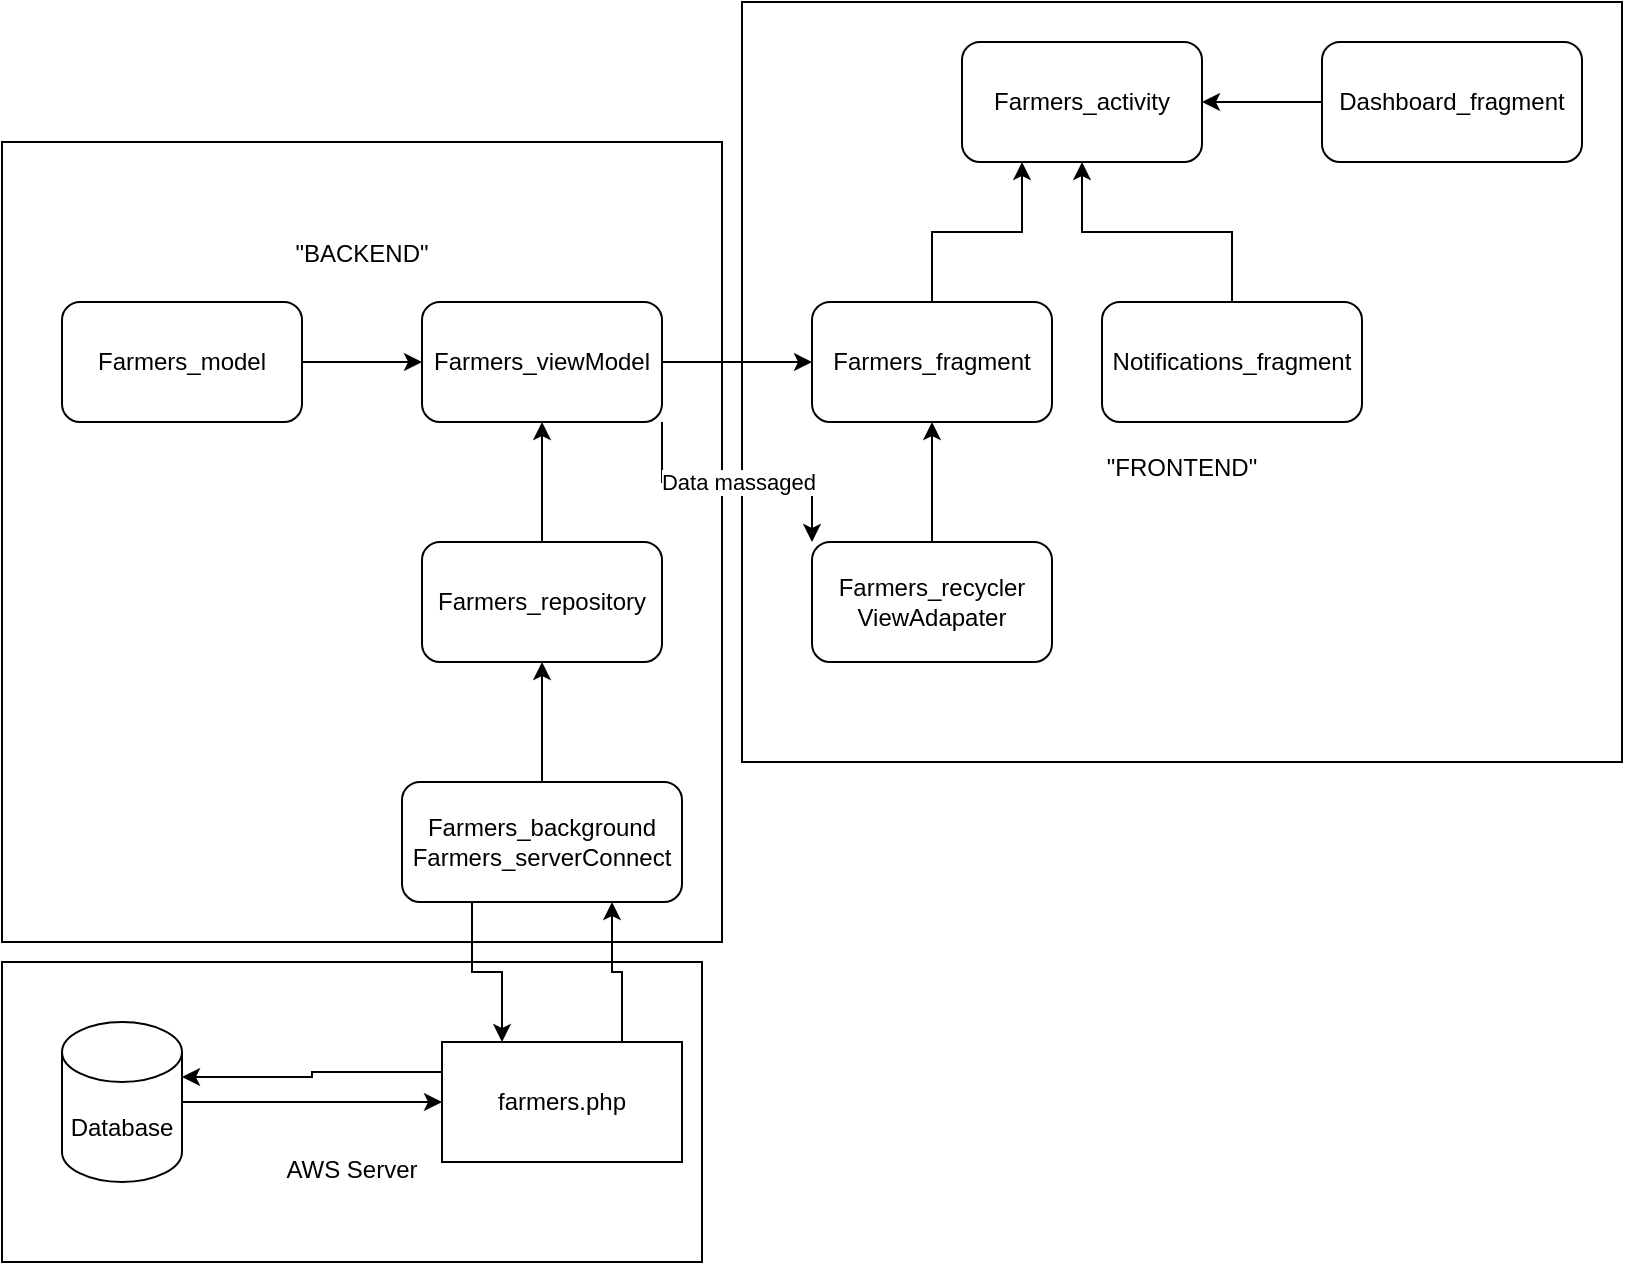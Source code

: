 <mxfile version="20.8.20" type="github"><diagram name="Page-1" id="byZFCMRHn3LV3xJCW1gj"><mxGraphModel dx="1434" dy="754" grid="1" gridSize="10" guides="1" tooltips="1" connect="1" arrows="1" fold="1" page="1" pageScale="1" pageWidth="850" pageHeight="1100" math="0" shadow="0"><root><mxCell id="0"/><mxCell id="1" parent="0"/><mxCell id="D2RBy1HZfk2n_LwsA2Ud-38" value="&lt;div&gt;&lt;br&gt;&lt;/div&gt;&lt;div&gt;&lt;br&gt;&lt;/div&gt;&lt;div&gt;&lt;br&gt;&lt;/div&gt;&lt;div&gt;&lt;br&gt;&lt;/div&gt;&lt;div&gt;&lt;br&gt;&lt;/div&gt;&lt;div&gt;&lt;br&gt;&lt;/div&gt;&lt;div&gt;&quot;FRONTEND&quot;&lt;br&gt;&lt;/div&gt;" style="rounded=0;whiteSpace=wrap;html=1;" vertex="1" parent="1"><mxGeometry x="400" y="40" width="440" height="380" as="geometry"/></mxCell><mxCell id="D2RBy1HZfk2n_LwsA2Ud-25" value="&lt;div&gt;&quot;BACKEND&quot;&lt;br&gt;&lt;/div&gt;&lt;div&gt;&lt;br&gt;&lt;/div&gt;&lt;div&gt;&lt;br&gt;&lt;/div&gt;&lt;div&gt;&lt;br&gt;&lt;/div&gt;&lt;div&gt;&lt;br&gt;&lt;/div&gt;&lt;div&gt;&lt;br&gt;&lt;/div&gt;&lt;div&gt;&lt;br&gt;&lt;/div&gt;&lt;div&gt;&lt;br&gt;&lt;/div&gt;&lt;div&gt;&lt;br&gt;&lt;/div&gt;&lt;div&gt;&lt;br&gt;&lt;/div&gt;&lt;div&gt;&lt;br&gt;&lt;/div&gt;&lt;div&gt;&lt;br&gt;&lt;/div&gt;&lt;div&gt;&lt;br&gt;&lt;/div&gt;&lt;div&gt;&lt;br&gt;&lt;/div&gt;&lt;div&gt;&lt;br&gt;&lt;/div&gt;&lt;div&gt;&lt;br&gt;&lt;/div&gt;&lt;div&gt;&lt;br&gt;&lt;/div&gt;&lt;div&gt;&lt;br&gt;&lt;/div&gt;&lt;div&gt;&lt;br&gt;&lt;/div&gt;&lt;div&gt;&lt;br&gt;&lt;/div&gt;&lt;div&gt;&lt;br&gt;&lt;/div&gt;" style="rounded=0;whiteSpace=wrap;html=1;" vertex="1" parent="1"><mxGeometry x="30" y="110" width="360" height="400" as="geometry"/></mxCell><mxCell id="D2RBy1HZfk2n_LwsA2Ud-23" value="&lt;div&gt;&lt;br&gt;&lt;/div&gt;&lt;div&gt;&lt;br&gt;&lt;/div&gt;&lt;div&gt;&lt;br&gt;&lt;/div&gt;&lt;div&gt;&lt;br&gt;&lt;/div&gt;&lt;div&gt;AWS Server&lt;br&gt;&lt;/div&gt;" style="rounded=0;whiteSpace=wrap;html=1;" vertex="1" parent="1"><mxGeometry x="30" y="520" width="350" height="150" as="geometry"/></mxCell><mxCell id="D2RBy1HZfk2n_LwsA2Ud-11" style="edgeStyle=orthogonalEdgeStyle;rounded=0;orthogonalLoop=1;jettySize=auto;html=1;exitX=1;exitY=0.5;exitDx=0;exitDy=0;entryX=0;entryY=0.5;entryDx=0;entryDy=0;" edge="1" parent="1" source="D2RBy1HZfk2n_LwsA2Ud-1" target="D2RBy1HZfk2n_LwsA2Ud-4"><mxGeometry relative="1" as="geometry"/></mxCell><mxCell id="D2RBy1HZfk2n_LwsA2Ud-1" value="Farmers_model" style="rounded=1;whiteSpace=wrap;html=1;" vertex="1" parent="1"><mxGeometry x="60" y="190" width="120" height="60" as="geometry"/></mxCell><mxCell id="D2RBy1HZfk2n_LwsA2Ud-2" value="Farmers_activity" style="rounded=1;whiteSpace=wrap;html=1;" vertex="1" parent="1"><mxGeometry x="510" y="60" width="120" height="60" as="geometry"/></mxCell><mxCell id="D2RBy1HZfk2n_LwsA2Ud-33" style="edgeStyle=orthogonalEdgeStyle;rounded=0;orthogonalLoop=1;jettySize=auto;html=1;exitX=0.5;exitY=0;exitDx=0;exitDy=0;entryX=0.25;entryY=1;entryDx=0;entryDy=0;" edge="1" parent="1" source="D2RBy1HZfk2n_LwsA2Ud-3" target="D2RBy1HZfk2n_LwsA2Ud-2"><mxGeometry relative="1" as="geometry"/></mxCell><mxCell id="D2RBy1HZfk2n_LwsA2Ud-3" value="Farmers_fragment" style="rounded=1;whiteSpace=wrap;html=1;" vertex="1" parent="1"><mxGeometry x="435" y="190" width="120" height="60" as="geometry"/></mxCell><mxCell id="D2RBy1HZfk2n_LwsA2Ud-10" style="edgeStyle=orthogonalEdgeStyle;rounded=0;orthogonalLoop=1;jettySize=auto;html=1;exitX=1;exitY=0.5;exitDx=0;exitDy=0;entryX=0;entryY=0.5;entryDx=0;entryDy=0;" edge="1" parent="1" source="D2RBy1HZfk2n_LwsA2Ud-4" target="D2RBy1HZfk2n_LwsA2Ud-3"><mxGeometry relative="1" as="geometry"/></mxCell><mxCell id="D2RBy1HZfk2n_LwsA2Ud-29" value="Data massaged" style="edgeStyle=orthogonalEdgeStyle;rounded=0;orthogonalLoop=1;jettySize=auto;html=1;exitX=1;exitY=1;exitDx=0;exitDy=0;entryX=0;entryY=0;entryDx=0;entryDy=0;" edge="1" parent="1" source="D2RBy1HZfk2n_LwsA2Ud-4" target="D2RBy1HZfk2n_LwsA2Ud-8"><mxGeometry relative="1" as="geometry"/></mxCell><mxCell id="D2RBy1HZfk2n_LwsA2Ud-4" value="Farmers_viewModel" style="rounded=1;whiteSpace=wrap;html=1;" vertex="1" parent="1"><mxGeometry x="240" y="190" width="120" height="60" as="geometry"/></mxCell><mxCell id="D2RBy1HZfk2n_LwsA2Ud-13" style="edgeStyle=orthogonalEdgeStyle;rounded=0;orthogonalLoop=1;jettySize=auto;html=1;exitX=0.5;exitY=0;exitDx=0;exitDy=0;entryX=0.5;entryY=1;entryDx=0;entryDy=0;" edge="1" parent="1" source="D2RBy1HZfk2n_LwsA2Ud-16" target="D2RBy1HZfk2n_LwsA2Ud-15"><mxGeometry relative="1" as="geometry"><mxPoint x="300" y="430" as="sourcePoint"/><mxPoint x="300" y="370" as="targetPoint"/></mxGeometry></mxCell><mxCell id="D2RBy1HZfk2n_LwsA2Ud-12" style="edgeStyle=orthogonalEdgeStyle;rounded=0;orthogonalLoop=1;jettySize=auto;html=1;exitX=0.5;exitY=0;exitDx=0;exitDy=0;entryX=0.5;entryY=1;entryDx=0;entryDy=0;" edge="1" parent="1" source="D2RBy1HZfk2n_LwsA2Ud-15" target="D2RBy1HZfk2n_LwsA2Ud-4"><mxGeometry relative="1" as="geometry"><mxPoint x="300" y="310" as="sourcePoint"/></mxGeometry></mxCell><mxCell id="D2RBy1HZfk2n_LwsA2Ud-9" style="edgeStyle=orthogonalEdgeStyle;rounded=0;orthogonalLoop=1;jettySize=auto;html=1;exitX=0.5;exitY=0;exitDx=0;exitDy=0;entryX=0.5;entryY=1;entryDx=0;entryDy=0;" edge="1" parent="1" source="D2RBy1HZfk2n_LwsA2Ud-8" target="D2RBy1HZfk2n_LwsA2Ud-3"><mxGeometry relative="1" as="geometry"/></mxCell><mxCell id="D2RBy1HZfk2n_LwsA2Ud-8" value="Farmers_recycler&lt;br&gt;ViewAdapater" style="rounded=1;whiteSpace=wrap;html=1;" vertex="1" parent="1"><mxGeometry x="435" y="310" width="120" height="60" as="geometry"/></mxCell><mxCell id="D2RBy1HZfk2n_LwsA2Ud-15" value="Farmers_repository" style="rounded=1;whiteSpace=wrap;html=1;" vertex="1" parent="1"><mxGeometry x="240" y="310" width="120" height="60" as="geometry"/></mxCell><mxCell id="D2RBy1HZfk2n_LwsA2Ud-21" style="edgeStyle=orthogonalEdgeStyle;rounded=0;orthogonalLoop=1;jettySize=auto;html=1;exitX=0.25;exitY=1;exitDx=0;exitDy=0;entryX=0.25;entryY=0;entryDx=0;entryDy=0;" edge="1" parent="1" source="D2RBy1HZfk2n_LwsA2Ud-16" target="D2RBy1HZfk2n_LwsA2Ud-17"><mxGeometry relative="1" as="geometry"/></mxCell><mxCell id="D2RBy1HZfk2n_LwsA2Ud-16" value="&lt;div&gt;Farmers_background&lt;/div&gt;&lt;div&gt;Farmers_serverConnect&lt;br&gt;&lt;/div&gt;" style="rounded=1;whiteSpace=wrap;html=1;" vertex="1" parent="1"><mxGeometry x="230" y="430" width="140" height="60" as="geometry"/></mxCell><mxCell id="D2RBy1HZfk2n_LwsA2Ud-20" style="edgeStyle=orthogonalEdgeStyle;rounded=0;orthogonalLoop=1;jettySize=auto;html=1;exitX=0;exitY=0.25;exitDx=0;exitDy=0;entryX=1;entryY=0;entryDx=0;entryDy=27.5;entryPerimeter=0;" edge="1" parent="1" source="D2RBy1HZfk2n_LwsA2Ud-17" target="D2RBy1HZfk2n_LwsA2Ud-18"><mxGeometry relative="1" as="geometry"/></mxCell><mxCell id="D2RBy1HZfk2n_LwsA2Ud-22" style="edgeStyle=orthogonalEdgeStyle;rounded=0;orthogonalLoop=1;jettySize=auto;html=1;exitX=0.75;exitY=0;exitDx=0;exitDy=0;entryX=0.75;entryY=1;entryDx=0;entryDy=0;" edge="1" parent="1" source="D2RBy1HZfk2n_LwsA2Ud-17" target="D2RBy1HZfk2n_LwsA2Ud-16"><mxGeometry relative="1" as="geometry"/></mxCell><mxCell id="D2RBy1HZfk2n_LwsA2Ud-17" value="farmers.php" style="rounded=0;whiteSpace=wrap;html=1;" vertex="1" parent="1"><mxGeometry x="250" y="560" width="120" height="60" as="geometry"/></mxCell><mxCell id="D2RBy1HZfk2n_LwsA2Ud-19" style="edgeStyle=orthogonalEdgeStyle;rounded=0;orthogonalLoop=1;jettySize=auto;html=1;exitX=1;exitY=0.5;exitDx=0;exitDy=0;exitPerimeter=0;entryX=0;entryY=0.5;entryDx=0;entryDy=0;" edge="1" parent="1" source="D2RBy1HZfk2n_LwsA2Ud-18" target="D2RBy1HZfk2n_LwsA2Ud-17"><mxGeometry relative="1" as="geometry"/></mxCell><mxCell id="D2RBy1HZfk2n_LwsA2Ud-18" value="Database" style="shape=cylinder3;whiteSpace=wrap;html=1;boundedLbl=1;backgroundOutline=1;size=15;" vertex="1" parent="1"><mxGeometry x="60" y="550" width="60" height="80" as="geometry"/></mxCell><mxCell id="D2RBy1HZfk2n_LwsA2Ud-35" style="edgeStyle=orthogonalEdgeStyle;rounded=0;orthogonalLoop=1;jettySize=auto;html=1;exitX=0.5;exitY=0;exitDx=0;exitDy=0;entryX=0.5;entryY=1;entryDx=0;entryDy=0;" edge="1" parent="1" source="D2RBy1HZfk2n_LwsA2Ud-34" target="D2RBy1HZfk2n_LwsA2Ud-2"><mxGeometry relative="1" as="geometry"/></mxCell><mxCell id="D2RBy1HZfk2n_LwsA2Ud-34" value="Notifications_fragment" style="rounded=1;whiteSpace=wrap;html=1;" vertex="1" parent="1"><mxGeometry x="580" y="190" width="130" height="60" as="geometry"/></mxCell><mxCell id="D2RBy1HZfk2n_LwsA2Ud-37" style="edgeStyle=orthogonalEdgeStyle;rounded=0;orthogonalLoop=1;jettySize=auto;html=1;exitX=0;exitY=0.5;exitDx=0;exitDy=0;entryX=1;entryY=0.5;entryDx=0;entryDy=0;" edge="1" parent="1" source="D2RBy1HZfk2n_LwsA2Ud-36" target="D2RBy1HZfk2n_LwsA2Ud-2"><mxGeometry relative="1" as="geometry"/></mxCell><mxCell id="D2RBy1HZfk2n_LwsA2Ud-36" value="Dashboard_fragment" style="rounded=1;whiteSpace=wrap;html=1;" vertex="1" parent="1"><mxGeometry x="690" y="60" width="130" height="60" as="geometry"/></mxCell></root></mxGraphModel></diagram></mxfile>